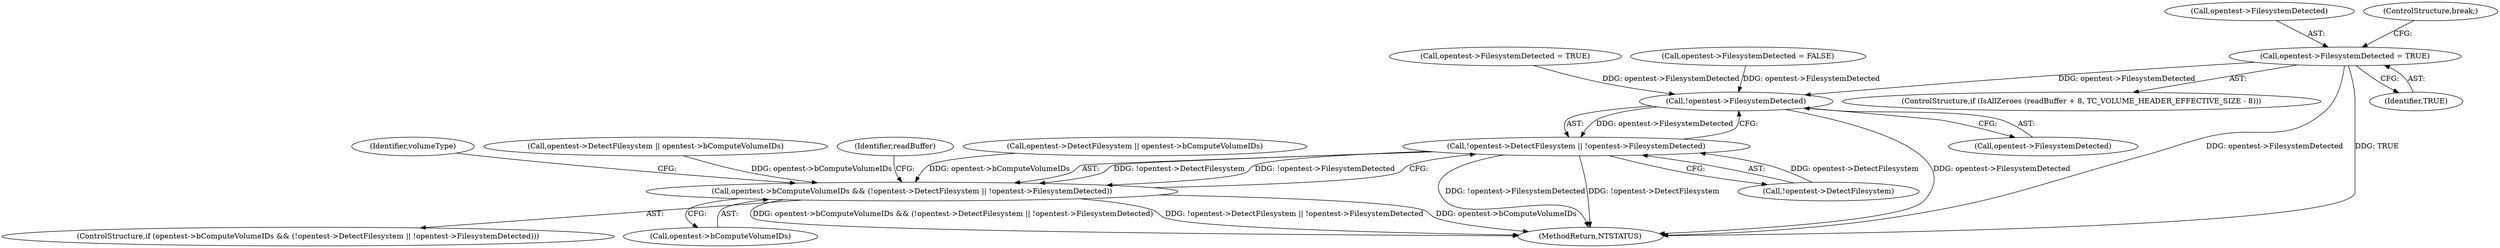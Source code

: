digraph "0_VeraCrypt_f30f9339c9a0b9bbcc6f5ad38804af39db1f479e@API" {
"1000616" [label="(Call,opentest->FilesystemDetected = TRUE)"];
"1000632" [label="(Call,!opentest->FilesystemDetected)"];
"1000627" [label="(Call,!opentest->DetectFilesystem || !opentest->FilesystemDetected)"];
"1000623" [label="(Call,opentest->bComputeVolumeIDs && (!opentest->DetectFilesystem || !opentest->FilesystemDetected))"];
"1000622" [label="(ControlStructure,if (opentest->bComputeVolumeIDs && (!opentest->DetectFilesystem || !opentest->FilesystemDetected)))"];
"1000624" [label="(Call,opentest->bComputeVolumeIDs)"];
"1000601" [label="(Call,opentest->FilesystemDetected = TRUE)"];
"1000608" [label="(ControlStructure,if (IsAllZeroes (readBuffer + 8, TC_VOLUME_HEADER_EFFECTIVE_SIZE - 8)))"];
"1000627" [label="(Call,!opentest->DetectFilesystem || !opentest->FilesystemDetected)"];
"1000623" [label="(Call,opentest->bComputeVolumeIDs && (!opentest->DetectFilesystem || !opentest->FilesystemDetected))"];
"1000449" [label="(Call,opentest->FilesystemDetected = FALSE)"];
"1003200" [label="(MethodReturn,NTSTATUS)"];
"1000640" [label="(Identifier,volumeType)"];
"1000409" [label="(Call,opentest->DetectFilesystem || opentest->bComputeVolumeIDs)"];
"1000616" [label="(Call,opentest->FilesystemDetected = TRUE)"];
"1000699" [label="(Identifier,readBuffer)"];
"1000620" [label="(Identifier,TRUE)"];
"1000632" [label="(Call,!opentest->FilesystemDetected)"];
"1000633" [label="(Call,opentest->FilesystemDetected)"];
"1000628" [label="(Call,!opentest->DetectFilesystem)"];
"1000617" [label="(Call,opentest->FilesystemDetected)"];
"1000477" [label="(Call,opentest->DetectFilesystem || opentest->bComputeVolumeIDs)"];
"1000621" [label="(ControlStructure,break;)"];
"1000616" -> "1000608"  [label="AST: "];
"1000616" -> "1000620"  [label="CFG: "];
"1000617" -> "1000616"  [label="AST: "];
"1000620" -> "1000616"  [label="AST: "];
"1000621" -> "1000616"  [label="CFG: "];
"1000616" -> "1003200"  [label="DDG: opentest->FilesystemDetected"];
"1000616" -> "1003200"  [label="DDG: TRUE"];
"1000616" -> "1000632"  [label="DDG: opentest->FilesystemDetected"];
"1000632" -> "1000627"  [label="AST: "];
"1000632" -> "1000633"  [label="CFG: "];
"1000633" -> "1000632"  [label="AST: "];
"1000627" -> "1000632"  [label="CFG: "];
"1000632" -> "1003200"  [label="DDG: opentest->FilesystemDetected"];
"1000632" -> "1000627"  [label="DDG: opentest->FilesystemDetected"];
"1000601" -> "1000632"  [label="DDG: opentest->FilesystemDetected"];
"1000449" -> "1000632"  [label="DDG: opentest->FilesystemDetected"];
"1000627" -> "1000623"  [label="AST: "];
"1000627" -> "1000628"  [label="CFG: "];
"1000628" -> "1000627"  [label="AST: "];
"1000623" -> "1000627"  [label="CFG: "];
"1000627" -> "1003200"  [label="DDG: !opentest->FilesystemDetected"];
"1000627" -> "1003200"  [label="DDG: !opentest->DetectFilesystem"];
"1000627" -> "1000623"  [label="DDG: !opentest->DetectFilesystem"];
"1000627" -> "1000623"  [label="DDG: !opentest->FilesystemDetected"];
"1000628" -> "1000627"  [label="DDG: opentest->DetectFilesystem"];
"1000623" -> "1000622"  [label="AST: "];
"1000623" -> "1000624"  [label="CFG: "];
"1000624" -> "1000623"  [label="AST: "];
"1000640" -> "1000623"  [label="CFG: "];
"1000699" -> "1000623"  [label="CFG: "];
"1000623" -> "1003200"  [label="DDG: opentest->bComputeVolumeIDs && (!opentest->DetectFilesystem || !opentest->FilesystemDetected)"];
"1000623" -> "1003200"  [label="DDG: !opentest->DetectFilesystem || !opentest->FilesystemDetected"];
"1000623" -> "1003200"  [label="DDG: opentest->bComputeVolumeIDs"];
"1000409" -> "1000623"  [label="DDG: opentest->bComputeVolumeIDs"];
"1000477" -> "1000623"  [label="DDG: opentest->bComputeVolumeIDs"];
}
